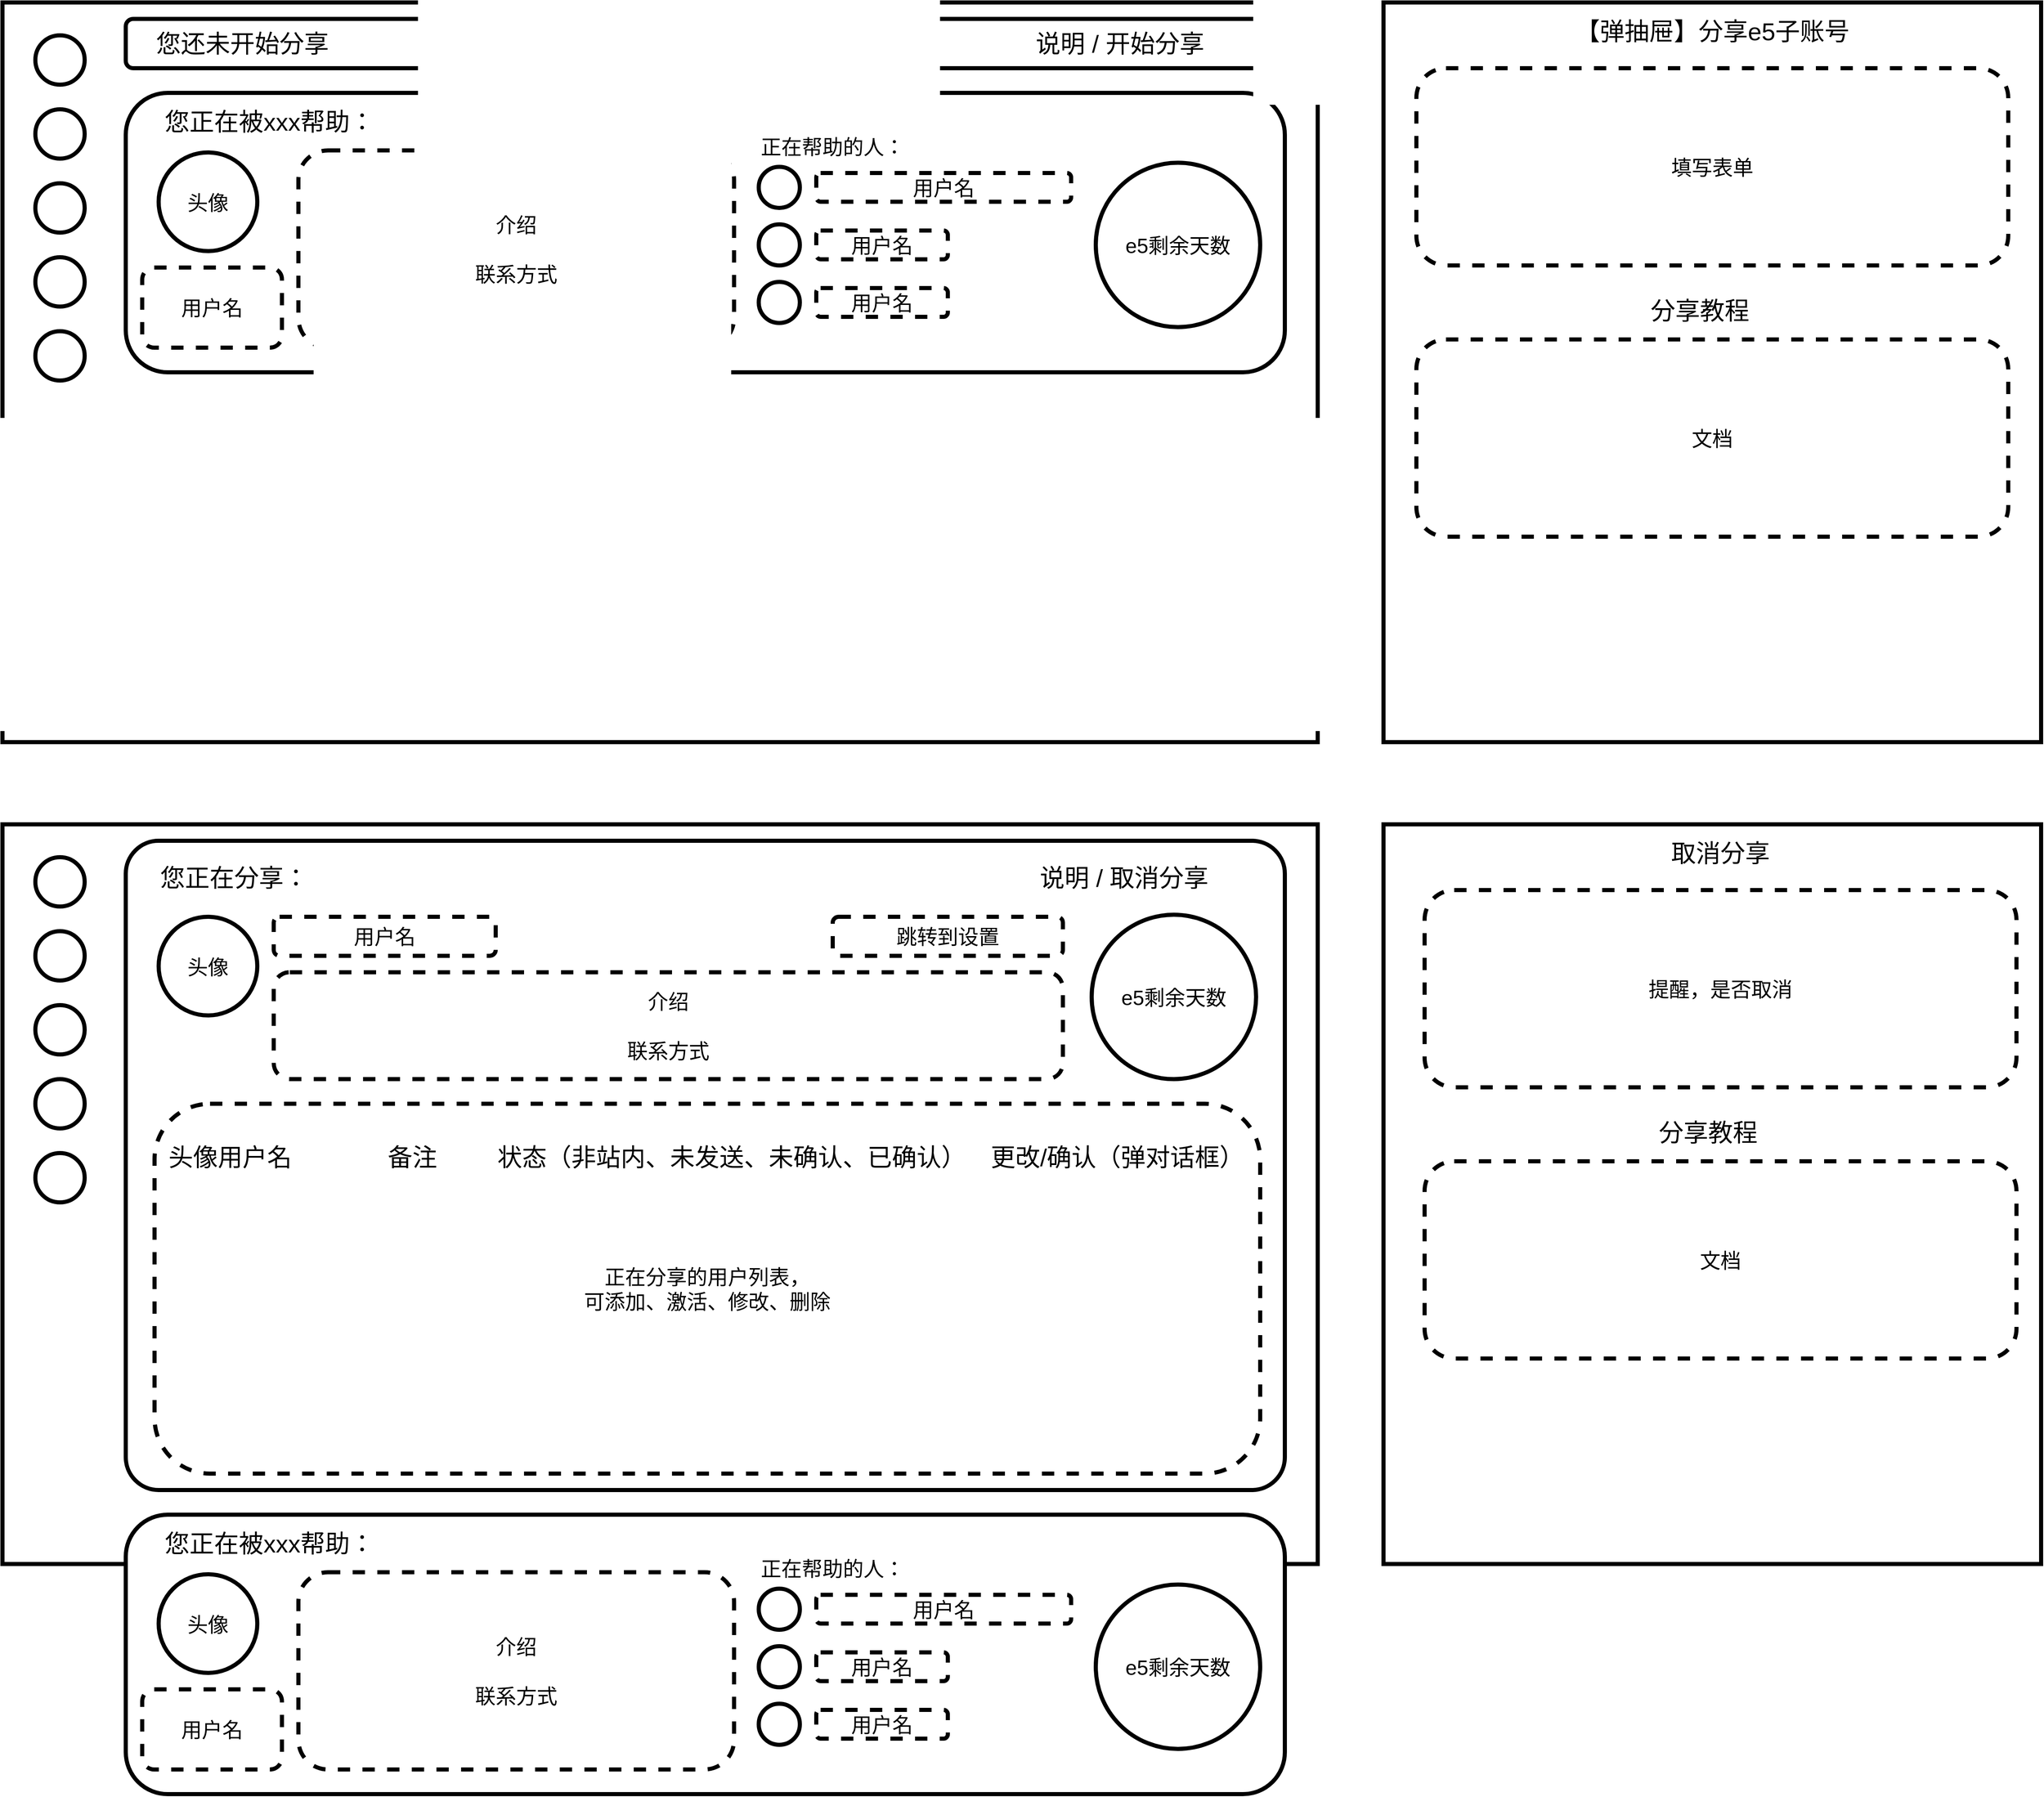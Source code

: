 <mxfile version="20.8.16" type="device"><diagram name="第 1 页" id="C545pj6HFmw_s_1A36Yl"><mxGraphModel dx="2590" dy="1535" grid="1" gridSize="10" guides="1" tooltips="1" connect="1" arrows="1" fold="1" page="1" pageScale="1" pageWidth="2000" pageHeight="1100" math="0" shadow="0"><root><mxCell id="0"/><mxCell id="1" parent="0"/><mxCell id="lMvvIm_gAStbLnTfJpcQ-1" value="" style="rounded=0;whiteSpace=wrap;html=1;strokeColor=default;strokeWidth=5;fontFamily=Helvetica;fontSize=12;fontColor=default;fillColor=default;align=left;" parent="1" vertex="1"><mxGeometry x="120" y="40" width="1600" height="900" as="geometry"/></mxCell><mxCell id="lMvvIm_gAStbLnTfJpcQ-4" value="" style="ellipse;whiteSpace=wrap;html=1;aspect=fixed;rounded=1;strokeColor=default;strokeWidth=5;fontFamily=Helvetica;fontSize=30;fontColor=default;fillColor=default;" parent="1" vertex="1"><mxGeometry x="160" y="80" width="60" height="60" as="geometry"/></mxCell><mxCell id="lMvvIm_gAStbLnTfJpcQ-5" value="" style="ellipse;whiteSpace=wrap;html=1;aspect=fixed;rounded=1;strokeColor=default;strokeWidth=5;fontFamily=Helvetica;fontSize=30;fontColor=default;fillColor=default;" parent="1" vertex="1"><mxGeometry x="160" y="170" width="60" height="60" as="geometry"/></mxCell><mxCell id="lMvvIm_gAStbLnTfJpcQ-6" value="" style="ellipse;whiteSpace=wrap;html=1;aspect=fixed;rounded=1;strokeColor=default;strokeWidth=5;fontFamily=Helvetica;fontSize=30;fontColor=default;fillColor=default;" parent="1" vertex="1"><mxGeometry x="160" y="260" width="60" height="60" as="geometry"/></mxCell><mxCell id="lMvvIm_gAStbLnTfJpcQ-7" value="" style="ellipse;whiteSpace=wrap;html=1;aspect=fixed;rounded=1;strokeColor=default;strokeWidth=5;fontFamily=Helvetica;fontSize=30;fontColor=default;fillColor=default;" parent="1" vertex="1"><mxGeometry x="160" y="350" width="60" height="60" as="geometry"/></mxCell><mxCell id="lMvvIm_gAStbLnTfJpcQ-12" value="" style="ellipse;whiteSpace=wrap;html=1;aspect=fixed;rounded=1;strokeColor=default;strokeWidth=5;fontFamily=Helvetica;fontSize=30;fontColor=default;fillColor=default;" parent="1" vertex="1"><mxGeometry x="160" y="440" width="60" height="60" as="geometry"/></mxCell><mxCell id="g_R0lf9a1_NXNkFZluxi-30" value="" style="rounded=1;whiteSpace=wrap;html=1;strokeWidth=5;" vertex="1" parent="1"><mxGeometry x="270" y="60" width="1410" height="60" as="geometry"/></mxCell><mxCell id="g_R0lf9a1_NXNkFZluxi-32" value="" style="group" vertex="1" connectable="0" parent="1"><mxGeometry x="270" y="150" width="1410" height="340" as="geometry"/></mxCell><mxCell id="g_R0lf9a1_NXNkFZluxi-18" value="" style="rounded=1;whiteSpace=wrap;html=1;strokeWidth=5;" vertex="1" parent="g_R0lf9a1_NXNkFZluxi-32"><mxGeometry width="1410" height="340" as="geometry"/></mxCell><mxCell id="g_R0lf9a1_NXNkFZluxi-19" value="&lt;font style=&quot;font-size: 25px;&quot;&gt;头像&lt;/font&gt;" style="ellipse;whiteSpace=wrap;html=1;aspect=fixed;strokeWidth=5;" vertex="1" parent="g_R0lf9a1_NXNkFZluxi-32"><mxGeometry x="40" y="72.5" width="120" height="120" as="geometry"/></mxCell><mxCell id="g_R0lf9a1_NXNkFZluxi-20" value="&lt;font style=&quot;font-size: 25px;&quot;&gt;e5剩余天数&lt;/font&gt;" style="ellipse;whiteSpace=wrap;html=1;aspect=fixed;strokeWidth=5;" vertex="1" parent="g_R0lf9a1_NXNkFZluxi-32"><mxGeometry x="1180" y="85" width="200" height="200" as="geometry"/></mxCell><mxCell id="g_R0lf9a1_NXNkFZluxi-21" value="&lt;font style=&quot;font-size: 25px;&quot;&gt;用户名&lt;/font&gt;" style="rounded=1;whiteSpace=wrap;html=1;strokeWidth=5;dashed=1;" vertex="1" parent="g_R0lf9a1_NXNkFZluxi-32"><mxGeometry x="20" y="212.5" width="170" height="97.5" as="geometry"/></mxCell><mxCell id="g_R0lf9a1_NXNkFZluxi-22" value="&lt;font style=&quot;font-size: 25px;&quot;&gt;介绍&lt;br&gt;&lt;br&gt;联系方式&lt;br&gt;&lt;/font&gt;" style="rounded=1;whiteSpace=wrap;html=1;strokeWidth=5;dashed=1;" vertex="1" parent="g_R0lf9a1_NXNkFZluxi-32"><mxGeometry x="210" y="70" width="530" height="240" as="geometry"/></mxCell><mxCell id="g_R0lf9a1_NXNkFZluxi-23" value="正在帮助的人：" style="text;html=1;strokeColor=none;fillColor=none;align=center;verticalAlign=middle;whiteSpace=wrap;rounded=0;fontSize=25;" vertex="1" parent="g_R0lf9a1_NXNkFZluxi-32"><mxGeometry x="770" y="50" width="180" height="30" as="geometry"/></mxCell><mxCell id="g_R0lf9a1_NXNkFZluxi-24" value="&lt;font style=&quot;font-size: 25px;&quot;&gt;用户名&lt;/font&gt;" style="rounded=1;whiteSpace=wrap;html=1;strokeWidth=5;dashed=1;" vertex="1" parent="g_R0lf9a1_NXNkFZluxi-32"><mxGeometry x="840" y="97.5" width="310" height="35" as="geometry"/></mxCell><mxCell id="g_R0lf9a1_NXNkFZluxi-25" value="" style="ellipse;whiteSpace=wrap;html=1;aspect=fixed;strokeWidth=5;fontSize=25;" vertex="1" parent="g_R0lf9a1_NXNkFZluxi-32"><mxGeometry x="770" y="90" width="50" height="50" as="geometry"/></mxCell><mxCell id="g_R0lf9a1_NXNkFZluxi-26" value="&lt;font style=&quot;font-size: 25px;&quot;&gt;用户名&lt;/font&gt;" style="rounded=1;whiteSpace=wrap;html=1;strokeWidth=5;dashed=1;" vertex="1" parent="g_R0lf9a1_NXNkFZluxi-32"><mxGeometry x="840" y="237.5" width="160" height="35" as="geometry"/></mxCell><mxCell id="g_R0lf9a1_NXNkFZluxi-27" value="" style="ellipse;whiteSpace=wrap;html=1;aspect=fixed;strokeWidth=5;fontSize=25;" vertex="1" parent="g_R0lf9a1_NXNkFZluxi-32"><mxGeometry x="770" y="230" width="50" height="50" as="geometry"/></mxCell><mxCell id="g_R0lf9a1_NXNkFZluxi-28" value="&lt;font style=&quot;font-size: 25px;&quot;&gt;用户名&lt;/font&gt;" style="rounded=1;whiteSpace=wrap;html=1;strokeWidth=5;dashed=1;" vertex="1" parent="g_R0lf9a1_NXNkFZluxi-32"><mxGeometry x="840" y="167.5" width="160" height="35" as="geometry"/></mxCell><mxCell id="g_R0lf9a1_NXNkFZluxi-29" value="" style="ellipse;whiteSpace=wrap;html=1;aspect=fixed;strokeWidth=5;fontSize=25;" vertex="1" parent="g_R0lf9a1_NXNkFZluxi-32"><mxGeometry x="770" y="160" width="50" height="50" as="geometry"/></mxCell><mxCell id="g_R0lf9a1_NXNkFZluxi-31" value="您正在被xxx帮助：" style="text;html=1;strokeColor=none;fillColor=none;align=center;verticalAlign=middle;whiteSpace=wrap;rounded=0;fontSize=30;" vertex="1" parent="g_R0lf9a1_NXNkFZluxi-32"><mxGeometry x="40" y="20" width="270" height="30" as="geometry"/></mxCell><mxCell id="g_R0lf9a1_NXNkFZluxi-33" value="" style="rounded=0;whiteSpace=wrap;html=1;strokeColor=default;strokeWidth=5;fontFamily=Helvetica;fontSize=12;fontColor=default;fillColor=default;align=left;" vertex="1" parent="1"><mxGeometry x="1800" y="40" width="800" height="900" as="geometry"/></mxCell><mxCell id="g_R0lf9a1_NXNkFZluxi-34" value="&lt;font style=&quot;font-size: 25px;&quot;&gt;填写表单&lt;br&gt;&lt;/font&gt;" style="rounded=1;whiteSpace=wrap;html=1;strokeWidth=5;dashed=1;" vertex="1" parent="1"><mxGeometry x="1840" y="120" width="720" height="240" as="geometry"/></mxCell><mxCell id="g_R0lf9a1_NXNkFZluxi-35" value="【弹抽屉】分享e5子账号" style="text;html=1;strokeColor=none;fillColor=none;align=center;verticalAlign=middle;whiteSpace=wrap;rounded=0;fontSize=30;" vertex="1" parent="1"><mxGeometry x="2030" y="60" width="340" height="30" as="geometry"/></mxCell><mxCell id="g_R0lf9a1_NXNkFZluxi-36" value="分享教程" style="text;html=1;strokeColor=none;fillColor=none;align=center;verticalAlign=middle;whiteSpace=wrap;rounded=0;fontSize=30;" vertex="1" parent="1"><mxGeometry x="2070" y="400" width="230" height="30" as="geometry"/></mxCell><mxCell id="g_R0lf9a1_NXNkFZluxi-37" value="&lt;font style=&quot;font-size: 25px;&quot;&gt;文档&lt;br&gt;&lt;/font&gt;" style="rounded=1;whiteSpace=wrap;html=1;strokeWidth=5;dashed=1;" vertex="1" parent="1"><mxGeometry x="1840" y="450" width="720" height="240" as="geometry"/></mxCell><mxCell id="g_R0lf9a1_NXNkFZluxi-38" value="" style="rounded=0;whiteSpace=wrap;html=1;strokeColor=default;strokeWidth=5;fontFamily=Helvetica;fontSize=12;fontColor=default;fillColor=default;align=left;" vertex="1" parent="1"><mxGeometry x="120" y="1040" width="1600" height="900" as="geometry"/></mxCell><mxCell id="g_R0lf9a1_NXNkFZluxi-39" value="" style="ellipse;whiteSpace=wrap;html=1;aspect=fixed;rounded=1;strokeColor=default;strokeWidth=5;fontFamily=Helvetica;fontSize=30;fontColor=default;fillColor=default;" vertex="1" parent="1"><mxGeometry x="160" y="1080" width="60" height="60" as="geometry"/></mxCell><mxCell id="g_R0lf9a1_NXNkFZluxi-40" value="" style="ellipse;whiteSpace=wrap;html=1;aspect=fixed;rounded=1;strokeColor=default;strokeWidth=5;fontFamily=Helvetica;fontSize=30;fontColor=default;fillColor=default;" vertex="1" parent="1"><mxGeometry x="160" y="1170" width="60" height="60" as="geometry"/></mxCell><mxCell id="g_R0lf9a1_NXNkFZluxi-41" value="" style="ellipse;whiteSpace=wrap;html=1;aspect=fixed;rounded=1;strokeColor=default;strokeWidth=5;fontFamily=Helvetica;fontSize=30;fontColor=default;fillColor=default;" vertex="1" parent="1"><mxGeometry x="160" y="1260" width="60" height="60" as="geometry"/></mxCell><mxCell id="g_R0lf9a1_NXNkFZluxi-42" value="" style="ellipse;whiteSpace=wrap;html=1;aspect=fixed;rounded=1;strokeColor=default;strokeWidth=5;fontFamily=Helvetica;fontSize=30;fontColor=default;fillColor=default;" vertex="1" parent="1"><mxGeometry x="160" y="1350" width="60" height="60" as="geometry"/></mxCell><mxCell id="g_R0lf9a1_NXNkFZluxi-43" value="" style="ellipse;whiteSpace=wrap;html=1;aspect=fixed;rounded=1;strokeColor=default;strokeWidth=5;fontFamily=Helvetica;fontSize=30;fontColor=default;fillColor=default;" vertex="1" parent="1"><mxGeometry x="160" y="1440" width="60" height="60" as="geometry"/></mxCell><mxCell id="g_R0lf9a1_NXNkFZluxi-44" value="" style="rounded=1;whiteSpace=wrap;html=1;strokeWidth=5;arcSize=80;absoluteArcSize=1;" vertex="1" parent="1"><mxGeometry x="270" y="1060" width="1410" height="790" as="geometry"/></mxCell><mxCell id="g_R0lf9a1_NXNkFZluxi-45" value="" style="group" vertex="1" connectable="0" parent="1"><mxGeometry x="270" y="1880" width="1410" height="340" as="geometry"/></mxCell><mxCell id="g_R0lf9a1_NXNkFZluxi-46" value="" style="rounded=1;whiteSpace=wrap;html=1;strokeWidth=5;" vertex="1" parent="g_R0lf9a1_NXNkFZluxi-45"><mxGeometry width="1410" height="340" as="geometry"/></mxCell><mxCell id="g_R0lf9a1_NXNkFZluxi-47" value="&lt;font style=&quot;font-size: 25px;&quot;&gt;头像&lt;/font&gt;" style="ellipse;whiteSpace=wrap;html=1;aspect=fixed;strokeWidth=5;" vertex="1" parent="g_R0lf9a1_NXNkFZluxi-45"><mxGeometry x="40" y="72.5" width="120" height="120" as="geometry"/></mxCell><mxCell id="g_R0lf9a1_NXNkFZluxi-48" value="&lt;font style=&quot;font-size: 25px;&quot;&gt;e5剩余天数&lt;/font&gt;" style="ellipse;whiteSpace=wrap;html=1;aspect=fixed;strokeWidth=5;" vertex="1" parent="g_R0lf9a1_NXNkFZluxi-45"><mxGeometry x="1180" y="85" width="200" height="200" as="geometry"/></mxCell><mxCell id="g_R0lf9a1_NXNkFZluxi-49" value="&lt;font style=&quot;font-size: 25px;&quot;&gt;用户名&lt;/font&gt;" style="rounded=1;whiteSpace=wrap;html=1;strokeWidth=5;dashed=1;" vertex="1" parent="g_R0lf9a1_NXNkFZluxi-45"><mxGeometry x="20" y="212.5" width="170" height="97.5" as="geometry"/></mxCell><mxCell id="g_R0lf9a1_NXNkFZluxi-50" value="&lt;font style=&quot;font-size: 25px;&quot;&gt;介绍&lt;br&gt;&lt;br&gt;联系方式&lt;br&gt;&lt;/font&gt;" style="rounded=1;whiteSpace=wrap;html=1;strokeWidth=5;dashed=1;" vertex="1" parent="g_R0lf9a1_NXNkFZluxi-45"><mxGeometry x="210" y="70" width="530" height="240" as="geometry"/></mxCell><mxCell id="g_R0lf9a1_NXNkFZluxi-51" value="正在帮助的人：" style="text;html=1;strokeColor=none;fillColor=none;align=center;verticalAlign=middle;whiteSpace=wrap;rounded=0;fontSize=25;" vertex="1" parent="g_R0lf9a1_NXNkFZluxi-45"><mxGeometry x="770" y="50" width="180" height="30" as="geometry"/></mxCell><mxCell id="g_R0lf9a1_NXNkFZluxi-52" value="&lt;font style=&quot;font-size: 25px;&quot;&gt;用户名&lt;/font&gt;" style="rounded=1;whiteSpace=wrap;html=1;strokeWidth=5;dashed=1;" vertex="1" parent="g_R0lf9a1_NXNkFZluxi-45"><mxGeometry x="840" y="97.5" width="310" height="35" as="geometry"/></mxCell><mxCell id="g_R0lf9a1_NXNkFZluxi-53" value="" style="ellipse;whiteSpace=wrap;html=1;aspect=fixed;strokeWidth=5;fontSize=25;" vertex="1" parent="g_R0lf9a1_NXNkFZluxi-45"><mxGeometry x="770" y="90" width="50" height="50" as="geometry"/></mxCell><mxCell id="g_R0lf9a1_NXNkFZluxi-54" value="&lt;font style=&quot;font-size: 25px;&quot;&gt;用户名&lt;/font&gt;" style="rounded=1;whiteSpace=wrap;html=1;strokeWidth=5;dashed=1;" vertex="1" parent="g_R0lf9a1_NXNkFZluxi-45"><mxGeometry x="840" y="237.5" width="160" height="35" as="geometry"/></mxCell><mxCell id="g_R0lf9a1_NXNkFZluxi-55" value="" style="ellipse;whiteSpace=wrap;html=1;aspect=fixed;strokeWidth=5;fontSize=25;" vertex="1" parent="g_R0lf9a1_NXNkFZluxi-45"><mxGeometry x="770" y="230" width="50" height="50" as="geometry"/></mxCell><mxCell id="g_R0lf9a1_NXNkFZluxi-56" value="&lt;font style=&quot;font-size: 25px;&quot;&gt;用户名&lt;/font&gt;" style="rounded=1;whiteSpace=wrap;html=1;strokeWidth=5;dashed=1;" vertex="1" parent="g_R0lf9a1_NXNkFZluxi-45"><mxGeometry x="840" y="167.5" width="160" height="35" as="geometry"/></mxCell><mxCell id="g_R0lf9a1_NXNkFZluxi-57" value="" style="ellipse;whiteSpace=wrap;html=1;aspect=fixed;strokeWidth=5;fontSize=25;" vertex="1" parent="g_R0lf9a1_NXNkFZluxi-45"><mxGeometry x="770" y="160" width="50" height="50" as="geometry"/></mxCell><mxCell id="g_R0lf9a1_NXNkFZluxi-58" value="您正在被xxx帮助：" style="text;html=1;strokeColor=none;fillColor=none;align=center;verticalAlign=middle;whiteSpace=wrap;rounded=0;fontSize=30;" vertex="1" parent="g_R0lf9a1_NXNkFZluxi-45"><mxGeometry x="40" y="20" width="270" height="30" as="geometry"/></mxCell><mxCell id="g_R0lf9a1_NXNkFZluxi-59" value="" style="rounded=0;whiteSpace=wrap;html=1;strokeColor=default;strokeWidth=5;fontFamily=Helvetica;fontSize=12;fontColor=default;fillColor=default;align=left;" vertex="1" parent="1"><mxGeometry x="1800" y="1040" width="800" height="900" as="geometry"/></mxCell><mxCell id="g_R0lf9a1_NXNkFZluxi-64" value="您正在分享：" style="text;html=1;strokeColor=none;fillColor=none;align=left;verticalAlign=middle;whiteSpace=wrap;rounded=0;fontSize=30;" vertex="1" parent="1"><mxGeometry x="310" y="1090" width="340" height="30" as="geometry"/></mxCell><mxCell id="g_R0lf9a1_NXNkFZluxi-65" value="说明 / 取消分享" style="text;html=1;strokeColor=none;fillColor=none;align=left;verticalAlign=middle;whiteSpace=wrap;rounded=0;fontSize=30;" vertex="1" parent="1"><mxGeometry x="1380" y="1090" width="270" height="30" as="geometry"/></mxCell><mxCell id="g_R0lf9a1_NXNkFZluxi-66" value="您还未开始分享" style="text;html=1;strokeColor=none;fillColor=none;align=left;verticalAlign=middle;whiteSpace=wrap;rounded=0;fontSize=30;" vertex="1" parent="1"><mxGeometry x="305" y="75" width="340" height="30" as="geometry"/></mxCell><mxCell id="g_R0lf9a1_NXNkFZluxi-67" value="说明 / 开始分享" style="text;html=1;strokeColor=none;fillColor=none;align=left;verticalAlign=middle;whiteSpace=wrap;rounded=0;fontSize=30;" vertex="1" parent="1"><mxGeometry x="1375" y="75" width="270" height="30" as="geometry"/></mxCell><mxCell id="g_R0lf9a1_NXNkFZluxi-68" value="&lt;font style=&quot;font-size: 25px;&quot;&gt;提醒，是否取消&lt;br&gt;&lt;/font&gt;" style="rounded=1;whiteSpace=wrap;html=1;strokeWidth=5;dashed=1;" vertex="1" parent="1"><mxGeometry x="1850" y="1120" width="720" height="240" as="geometry"/></mxCell><mxCell id="g_R0lf9a1_NXNkFZluxi-69" value="取消分享" style="text;html=1;strokeColor=none;fillColor=none;align=center;verticalAlign=middle;whiteSpace=wrap;rounded=0;fontSize=30;" vertex="1" parent="1"><mxGeometry x="2040" y="1060" width="340" height="30" as="geometry"/></mxCell><mxCell id="g_R0lf9a1_NXNkFZluxi-70" value="分享教程" style="text;html=1;strokeColor=none;fillColor=none;align=center;verticalAlign=middle;whiteSpace=wrap;rounded=0;fontSize=30;" vertex="1" parent="1"><mxGeometry x="2080" y="1400" width="230" height="30" as="geometry"/></mxCell><mxCell id="g_R0lf9a1_NXNkFZluxi-71" value="&lt;font style=&quot;font-size: 25px;&quot;&gt;文档&lt;br&gt;&lt;/font&gt;" style="rounded=1;whiteSpace=wrap;html=1;strokeWidth=5;dashed=1;" vertex="1" parent="1"><mxGeometry x="1850" y="1450" width="720" height="240" as="geometry"/></mxCell><mxCell id="g_R0lf9a1_NXNkFZluxi-72" value="&lt;font style=&quot;font-size: 25px;&quot;&gt;e5剩余天数&lt;/font&gt;" style="ellipse;whiteSpace=wrap;html=1;aspect=fixed;strokeWidth=5;" vertex="1" parent="1"><mxGeometry x="1445" y="1150" width="200" height="200" as="geometry"/></mxCell><mxCell id="g_R0lf9a1_NXNkFZluxi-73" value="&lt;font style=&quot;font-size: 25px;&quot;&gt;头像&lt;/font&gt;" style="ellipse;whiteSpace=wrap;html=1;aspect=fixed;strokeWidth=5;" vertex="1" parent="1"><mxGeometry x="310" y="1152.5" width="120" height="120" as="geometry"/></mxCell><mxCell id="g_R0lf9a1_NXNkFZluxi-74" value="&lt;font style=&quot;font-size: 25px;&quot;&gt;用户名&lt;/font&gt;" style="rounded=1;whiteSpace=wrap;html=1;strokeWidth=5;dashed=1;" vertex="1" parent="1"><mxGeometry x="450" y="1152.5" width="270" height="47.5" as="geometry"/></mxCell><mxCell id="g_R0lf9a1_NXNkFZluxi-75" value="&lt;font style=&quot;font-size: 25px;&quot;&gt;介绍&lt;br&gt;&lt;br&gt;联系方式&lt;br&gt;&lt;/font&gt;" style="rounded=1;whiteSpace=wrap;html=1;strokeWidth=5;dashed=1;" vertex="1" parent="1"><mxGeometry x="450" y="1220" width="960" height="130" as="geometry"/></mxCell><mxCell id="g_R0lf9a1_NXNkFZluxi-76" value="&lt;font style=&quot;font-size: 25px;&quot;&gt;跳转到设置&lt;/font&gt;" style="rounded=1;whiteSpace=wrap;html=1;strokeWidth=5;dashed=1;" vertex="1" parent="1"><mxGeometry x="1130" y="1152.5" width="280" height="47.5" as="geometry"/></mxCell><mxCell id="g_R0lf9a1_NXNkFZluxi-77" value="&lt;font style=&quot;font-size: 25px;&quot;&gt;正在分享的用户列表，&lt;br&gt;可添加、激活、修改、删除&lt;br&gt;&lt;/font&gt;" style="rounded=1;whiteSpace=wrap;html=1;strokeWidth=5;dashed=1;" vertex="1" parent="1"><mxGeometry x="305" y="1380" width="1345" height="450" as="geometry"/></mxCell><mxCell id="g_R0lf9a1_NXNkFZluxi-78" value="头像用户名&lt;span style=&quot;white-space: pre;&quot;&gt;&#9;&lt;span style=&quot;white-space: pre;&quot;&gt;&#9;&lt;/span&gt;&lt;/span&gt;备注&lt;span style=&quot;white-space: pre;&quot;&gt;&#9;&lt;/span&gt;&lt;span style=&quot;white-space: pre;&quot;&gt;&#9;&lt;/span&gt;状态（非站内、未发送、未确认、已确认）&lt;span style=&quot;white-space: pre;&quot;&gt;&#9;&lt;/span&gt;更改/确认（弹对话框）" style="text;html=1;strokeColor=none;fillColor=none;align=left;verticalAlign=middle;whiteSpace=wrap;rounded=0;fontSize=30;" vertex="1" parent="1"><mxGeometry x="320" y="1430" width="1390" height="30" as="geometry"/></mxCell></root></mxGraphModel></diagram></mxfile>